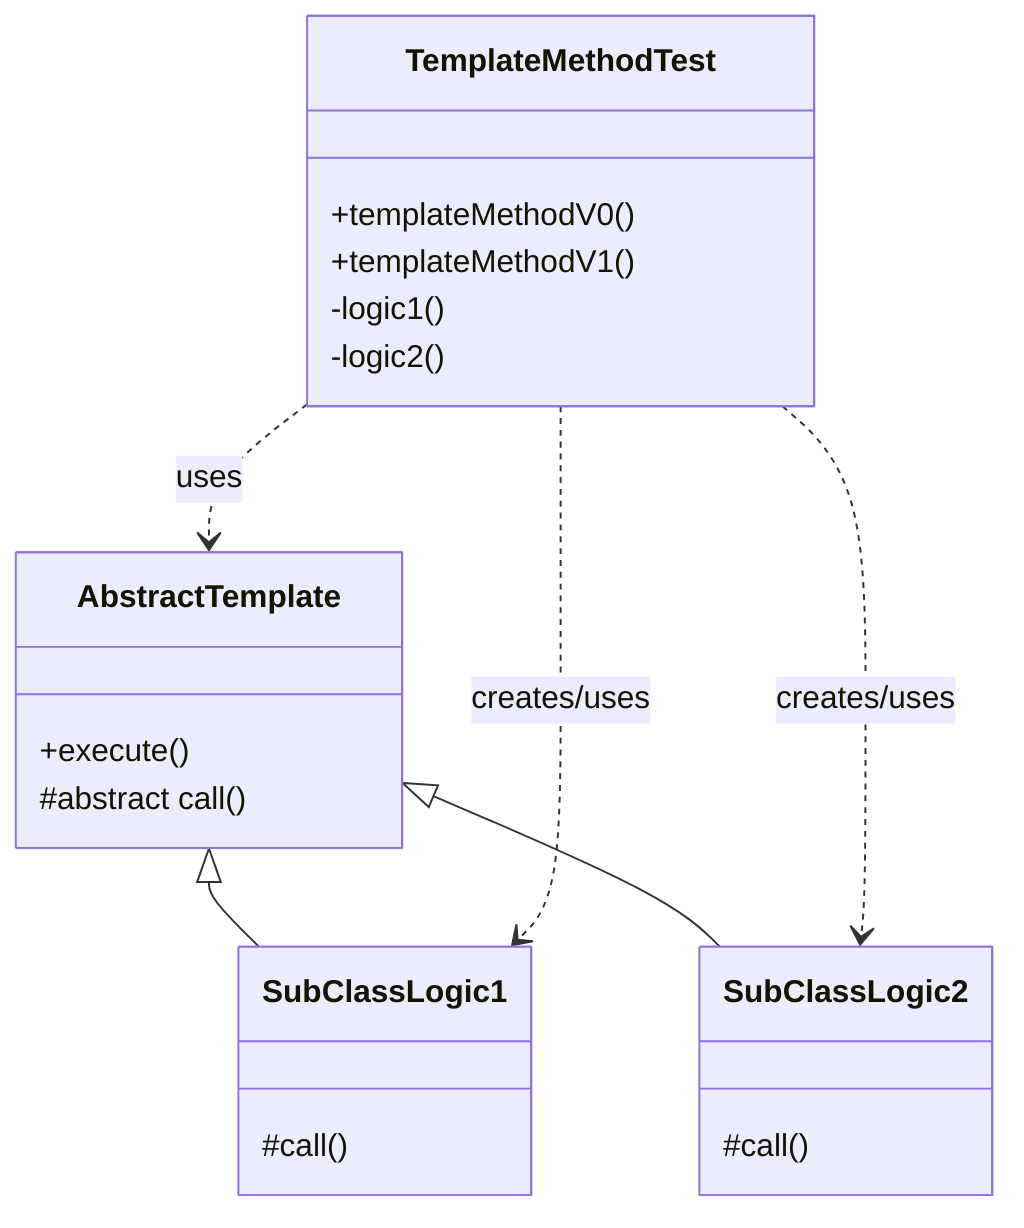 classDiagram
    AbstractTemplate <|-- SubClassLogic1
    AbstractTemplate <|-- SubClassLogic2
    TemplateMethodTest ..> AbstractTemplate : uses
    TemplateMethodTest ..> SubClassLogic1 : creates/uses
    TemplateMethodTest ..> SubClassLogic2 : creates/uses
    
    class AbstractTemplate {
        +execute()
        #abstract call()
    }
    
    class SubClassLogic1 {
        #call()
    }
    
    class SubClassLogic2 {
        #call()
    }
    
    class TemplateMethodTest {
        +templateMethodV0()
        +templateMethodV1()
        -logic1()
        -logic2()
    }